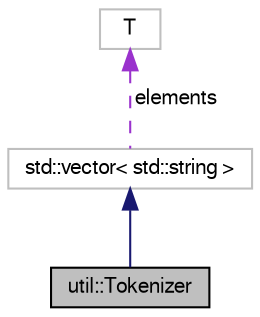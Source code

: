 digraph "util::Tokenizer"
{
  edge [fontname="FreeSans",fontsize="10",labelfontname="FreeSans",labelfontsize="10"];
  node [fontname="FreeSans",fontsize="10",shape=record];
  Node0 [label="util::Tokenizer",height=0.2,width=0.4,color="black", fillcolor="grey75", style="filled", fontcolor="black"];
  Node1 -> Node0 [dir="back",color="midnightblue",fontsize="10",style="solid",fontname="FreeSans"];
  Node1 [label="std::vector\< std::string \>",height=0.2,width=0.4,color="grey75", fillcolor="white", style="filled",tooltip="STL class. "];
  Node2 -> Node1 [dir="back",color="darkorchid3",fontsize="10",style="dashed",label=" elements" ,fontname="FreeSans"];
  Node2 [label="T",height=0.2,width=0.4,color="grey75", fillcolor="white", style="filled"];
}

